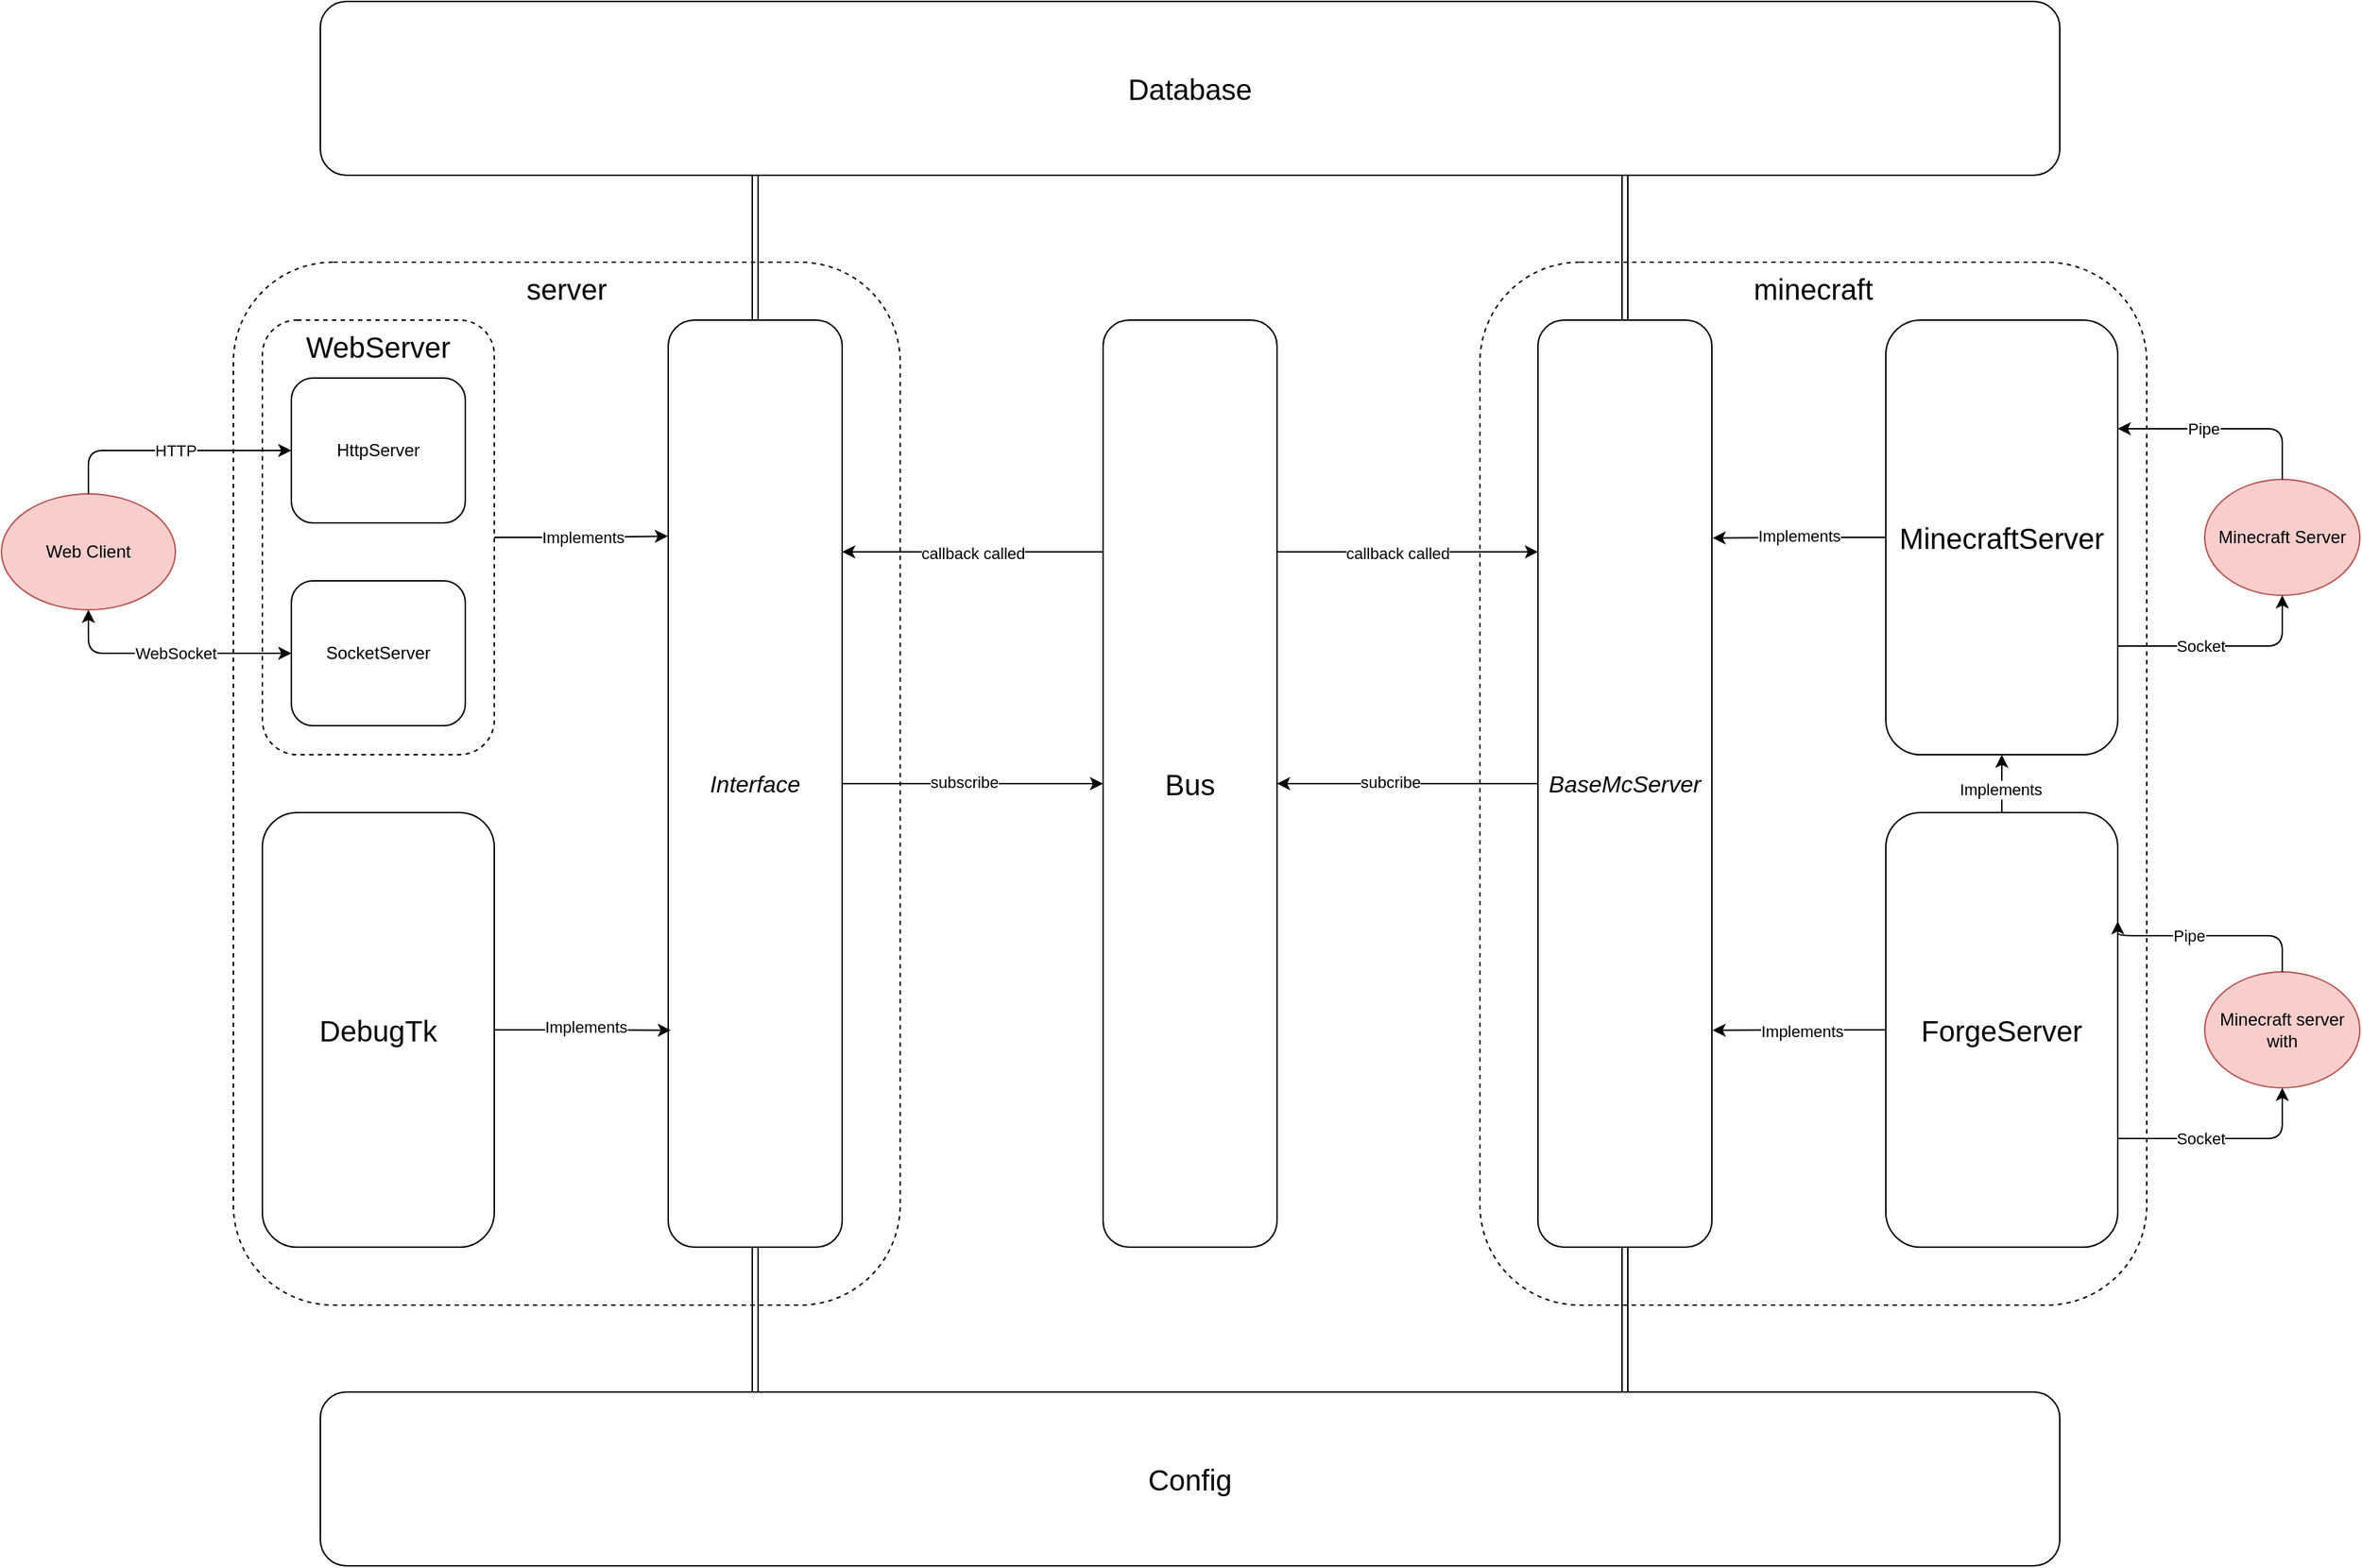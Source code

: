 <mxfile version="26.2.14">
  <diagram name="Page-1" id="CMHXM3hM_cDF9hmJET7N">
    <mxGraphModel dx="1188" dy="767" grid="1" gridSize="10" guides="1" tooltips="1" connect="1" arrows="1" fold="1" page="1" pageScale="1" pageWidth="1654" pageHeight="1169" math="0" shadow="0">
      <root>
        <mxCell id="0" />
        <mxCell id="1" parent="0" />
        <mxCell id="tf1KHoluHONnMfCO3AkE-55" value="server" style="rounded=1;whiteSpace=wrap;html=1;fillColor=none;dashed=1;align=center;verticalAlign=top;horizontal=1;fontSize=20;" vertex="1" parent="1">
          <mxGeometry x="174" y="210" width="460" height="720" as="geometry" />
        </mxCell>
        <mxCell id="tf1KHoluHONnMfCO3AkE-57" value="minecraft" style="rounded=1;whiteSpace=wrap;html=1;fillColor=none;dashed=1;align=center;verticalAlign=top;horizontal=1;fontSize=20;" vertex="1" parent="1">
          <mxGeometry x="1034" y="210" width="460" height="720" as="geometry" />
        </mxCell>
        <mxCell id="tf1KHoluHONnMfCO3AkE-25" style="edgeStyle=orthogonalEdgeStyle;rounded=0;orthogonalLoop=1;jettySize=auto;html=1;exitX=1;exitY=0.5;exitDx=0;exitDy=0;entryX=-0.002;entryY=0.233;entryDx=0;entryDy=0;entryPerimeter=0;" edge="1" parent="1" source="tf1KHoluHONnMfCO3AkE-16" target="tf1KHoluHONnMfCO3AkE-22">
          <mxGeometry relative="1" as="geometry" />
        </mxCell>
        <mxCell id="tf1KHoluHONnMfCO3AkE-26" value="Implements" style="edgeLabel;html=1;align=center;verticalAlign=middle;resizable=0;points=[];" vertex="1" connectable="0" parent="tf1KHoluHONnMfCO3AkE-25">
          <mxGeometry x="0.031" y="-1" relative="1" as="geometry">
            <mxPoint as="offset" />
          </mxGeometry>
        </mxCell>
        <mxCell id="tf1KHoluHONnMfCO3AkE-16" value="WebServer" style="rounded=1;whiteSpace=wrap;html=1;fillColor=none;dashed=1;align=center;verticalAlign=top;horizontal=1;fontSize=20;" vertex="1" parent="1">
          <mxGeometry x="194" y="250" width="160" height="300" as="geometry" />
        </mxCell>
        <mxCell id="tf1KHoluHONnMfCO3AkE-5" style="edgeStyle=orthogonalEdgeStyle;rounded=1;orthogonalLoop=1;jettySize=auto;html=1;exitX=1;exitY=0.75;exitDx=0;exitDy=0;entryX=0.5;entryY=1;entryDx=0;entryDy=0;curved=0;" edge="1" parent="1" source="tf1KHoluHONnMfCO3AkE-1" target="tf1KHoluHONnMfCO3AkE-2">
          <mxGeometry relative="1" as="geometry" />
        </mxCell>
        <mxCell id="tf1KHoluHONnMfCO3AkE-6" value="Socket" style="edgeLabel;html=1;align=center;verticalAlign=middle;resizable=0;points=[];" vertex="1" connectable="0" parent="tf1KHoluHONnMfCO3AkE-5">
          <mxGeometry x="-0.074" relative="1" as="geometry">
            <mxPoint x="-12" as="offset" />
          </mxGeometry>
        </mxCell>
        <mxCell id="tf1KHoluHONnMfCO3AkE-35" style="edgeStyle=orthogonalEdgeStyle;rounded=0;orthogonalLoop=1;jettySize=auto;html=1;exitX=0;exitY=0.5;exitDx=0;exitDy=0;entryX=1.004;entryY=0.235;entryDx=0;entryDy=0;entryPerimeter=0;" edge="1" parent="1" source="tf1KHoluHONnMfCO3AkE-1" target="tf1KHoluHONnMfCO3AkE-33">
          <mxGeometry relative="1" as="geometry" />
        </mxCell>
        <mxCell id="tf1KHoluHONnMfCO3AkE-36" value="Implements" style="edgeLabel;html=1;align=center;verticalAlign=middle;resizable=0;points=[];" vertex="1" connectable="0" parent="tf1KHoluHONnMfCO3AkE-35">
          <mxGeometry x="0.006" y="-2" relative="1" as="geometry">
            <mxPoint as="offset" />
          </mxGeometry>
        </mxCell>
        <mxCell id="tf1KHoluHONnMfCO3AkE-1" value="MinecraftServer" style="rounded=1;whiteSpace=wrap;html=1;fontSize=20;" vertex="1" parent="1">
          <mxGeometry x="1314" y="250" width="160" height="300" as="geometry" />
        </mxCell>
        <mxCell id="tf1KHoluHONnMfCO3AkE-2" value="Minecraft Server" style="ellipse;whiteSpace=wrap;html=1;fillColor=#f8cecc;strokeColor=#b85450;" vertex="1" parent="1">
          <mxGeometry x="1534" y="360" width="107" height="80" as="geometry" />
        </mxCell>
        <mxCell id="tf1KHoluHONnMfCO3AkE-7" style="edgeStyle=orthogonalEdgeStyle;rounded=1;orthogonalLoop=1;jettySize=auto;html=1;exitX=0.5;exitY=0;exitDx=0;exitDy=0;entryX=1;entryY=0.25;entryDx=0;entryDy=0;curved=0;" edge="1" parent="1" source="tf1KHoluHONnMfCO3AkE-2" target="tf1KHoluHONnMfCO3AkE-1">
          <mxGeometry relative="1" as="geometry">
            <mxPoint x="1534" y="360" as="targetPoint" />
            <Array as="points">
              <mxPoint x="1588" y="325" />
            </Array>
          </mxGeometry>
        </mxCell>
        <mxCell id="tf1KHoluHONnMfCO3AkE-8" value="Pipe" style="edgeLabel;html=1;align=center;verticalAlign=middle;resizable=0;points=[];" vertex="1" connectable="0" parent="tf1KHoluHONnMfCO3AkE-7">
          <mxGeometry x="-0.061" relative="1" as="geometry">
            <mxPoint x="-20" as="offset" />
          </mxGeometry>
        </mxCell>
        <mxCell id="tf1KHoluHONnMfCO3AkE-14" style="edgeStyle=orthogonalEdgeStyle;rounded=1;orthogonalLoop=1;jettySize=auto;html=1;exitX=0.5;exitY=1;exitDx=0;exitDy=0;entryX=0;entryY=0.5;entryDx=0;entryDy=0;curved=0;startArrow=classic;startFill=1;" edge="1" parent="1" source="tf1KHoluHONnMfCO3AkE-9" target="tf1KHoluHONnMfCO3AkE-11">
          <mxGeometry relative="1" as="geometry" />
        </mxCell>
        <mxCell id="tf1KHoluHONnMfCO3AkE-15" value="WebSocket" style="edgeLabel;html=1;align=center;verticalAlign=middle;resizable=0;points=[];" vertex="1" connectable="0" parent="tf1KHoluHONnMfCO3AkE-14">
          <mxGeometry x="0.057" relative="1" as="geometry">
            <mxPoint as="offset" />
          </mxGeometry>
        </mxCell>
        <mxCell id="tf1KHoluHONnMfCO3AkE-9" value="Web Client" style="ellipse;whiteSpace=wrap;html=1;fillColor=#f8cecc;strokeColor=#b85450;" vertex="1" parent="1">
          <mxGeometry x="14" y="370" width="120" height="80" as="geometry" />
        </mxCell>
        <mxCell id="tf1KHoluHONnMfCO3AkE-12" style="edgeStyle=orthogonalEdgeStyle;rounded=1;orthogonalLoop=1;jettySize=auto;html=1;exitX=0;exitY=0.5;exitDx=0;exitDy=0;entryX=0.5;entryY=0;entryDx=0;entryDy=0;startArrow=classic;startFill=1;strokeWidth=1;curved=0;strokeColor=default;endWidth=5.411;endArrow=none;" edge="1" parent="1" source="tf1KHoluHONnMfCO3AkE-10" target="tf1KHoluHONnMfCO3AkE-9">
          <mxGeometry relative="1" as="geometry" />
        </mxCell>
        <mxCell id="tf1KHoluHONnMfCO3AkE-13" value="HTTP" style="edgeLabel;html=1;align=center;verticalAlign=middle;resizable=0;points=[];" vertex="1" connectable="0" parent="tf1KHoluHONnMfCO3AkE-12">
          <mxGeometry x="-0.057" relative="1" as="geometry">
            <mxPoint as="offset" />
          </mxGeometry>
        </mxCell>
        <mxCell id="tf1KHoluHONnMfCO3AkE-10" value="HttpServer" style="rounded=1;whiteSpace=wrap;html=1;" vertex="1" parent="1">
          <mxGeometry x="214" y="290" width="120" height="100" as="geometry" />
        </mxCell>
        <mxCell id="tf1KHoluHONnMfCO3AkE-11" value="SocketServer" style="rounded=1;whiteSpace=wrap;html=1;" vertex="1" parent="1">
          <mxGeometry x="214" y="430" width="120" height="100" as="geometry" />
        </mxCell>
        <mxCell id="tf1KHoluHONnMfCO3AkE-21" style="edgeStyle=orthogonalEdgeStyle;rounded=0;orthogonalLoop=1;jettySize=auto;html=1;exitX=0.75;exitY=1;exitDx=0;exitDy=0;entryX=0.5;entryY=0;entryDx=0;entryDy=0;shape=link;" edge="1" parent="1" source="tf1KHoluHONnMfCO3AkE-18" target="tf1KHoluHONnMfCO3AkE-33">
          <mxGeometry relative="1" as="geometry" />
        </mxCell>
        <mxCell id="tf1KHoluHONnMfCO3AkE-32" style="edgeStyle=orthogonalEdgeStyle;rounded=0;orthogonalLoop=1;jettySize=auto;html=1;exitX=0.25;exitY=1;exitDx=0;exitDy=0;entryX=0.5;entryY=0;entryDx=0;entryDy=0;shape=link;" edge="1" parent="1" source="tf1KHoluHONnMfCO3AkE-18" target="tf1KHoluHONnMfCO3AkE-22">
          <mxGeometry relative="1" as="geometry">
            <mxPoint x="534.0" y="150" as="sourcePoint" />
          </mxGeometry>
        </mxCell>
        <mxCell id="tf1KHoluHONnMfCO3AkE-18" value="Database" style="rounded=1;whiteSpace=wrap;html=1;fontSize=20;" vertex="1" parent="1">
          <mxGeometry x="234" y="30" width="1200" height="120" as="geometry" />
        </mxCell>
        <mxCell id="tf1KHoluHONnMfCO3AkE-38" style="edgeStyle=orthogonalEdgeStyle;rounded=0;orthogonalLoop=1;jettySize=auto;html=1;exitX=0.5;exitY=1;exitDx=0;exitDy=0;entryX=0.25;entryY=0;entryDx=0;entryDy=0;shape=link;" edge="1" parent="1" source="tf1KHoluHONnMfCO3AkE-22" target="tf1KHoluHONnMfCO3AkE-37">
          <mxGeometry relative="1" as="geometry" />
        </mxCell>
        <mxCell id="tf1KHoluHONnMfCO3AkE-62" style="edgeStyle=orthogonalEdgeStyle;rounded=0;orthogonalLoop=1;jettySize=auto;html=1;exitX=1;exitY=0.5;exitDx=0;exitDy=0;entryX=0;entryY=0.5;entryDx=0;entryDy=0;" edge="1" parent="1" source="tf1KHoluHONnMfCO3AkE-22" target="tf1KHoluHONnMfCO3AkE-61">
          <mxGeometry relative="1" as="geometry" />
        </mxCell>
        <mxCell id="tf1KHoluHONnMfCO3AkE-64" value="subscribe" style="edgeLabel;html=1;align=center;verticalAlign=middle;resizable=0;points=[];" vertex="1" connectable="0" parent="tf1KHoluHONnMfCO3AkE-62">
          <mxGeometry x="-0.075" y="1" relative="1" as="geometry">
            <mxPoint as="offset" />
          </mxGeometry>
        </mxCell>
        <mxCell id="tf1KHoluHONnMfCO3AkE-22" value="Interface" style="rounded=1;whiteSpace=wrap;html=1;fontSize=16;fontStyle=2" vertex="1" parent="1">
          <mxGeometry x="474" y="250" width="120" height="640" as="geometry" />
        </mxCell>
        <mxCell id="tf1KHoluHONnMfCO3AkE-28" style="edgeStyle=orthogonalEdgeStyle;rounded=0;orthogonalLoop=1;jettySize=auto;html=1;exitX=1;exitY=0.5;exitDx=0;exitDy=0;entryX=0.015;entryY=0.766;entryDx=0;entryDy=0;entryPerimeter=0;" edge="1" parent="1" source="tf1KHoluHONnMfCO3AkE-27" target="tf1KHoluHONnMfCO3AkE-22">
          <mxGeometry relative="1" as="geometry" />
        </mxCell>
        <mxCell id="tf1KHoluHONnMfCO3AkE-29" value="Implements" style="edgeLabel;html=1;align=center;verticalAlign=middle;resizable=0;points=[];" vertex="1" connectable="0" parent="tf1KHoluHONnMfCO3AkE-28">
          <mxGeometry x="0.024" y="2" relative="1" as="geometry">
            <mxPoint as="offset" />
          </mxGeometry>
        </mxCell>
        <mxCell id="tf1KHoluHONnMfCO3AkE-27" value="DebugTk" style="rounded=1;whiteSpace=wrap;html=1;fontSize=20;" vertex="1" parent="1">
          <mxGeometry x="194" y="590" width="160" height="300" as="geometry" />
        </mxCell>
        <mxCell id="tf1KHoluHONnMfCO3AkE-39" style="edgeStyle=orthogonalEdgeStyle;rounded=0;orthogonalLoop=1;jettySize=auto;html=1;exitX=0.5;exitY=1;exitDx=0;exitDy=0;entryX=0.75;entryY=0;entryDx=0;entryDy=0;shape=link;" edge="1" parent="1" source="tf1KHoluHONnMfCO3AkE-33" target="tf1KHoluHONnMfCO3AkE-37">
          <mxGeometry relative="1" as="geometry" />
        </mxCell>
        <mxCell id="tf1KHoluHONnMfCO3AkE-63" style="edgeStyle=orthogonalEdgeStyle;rounded=0;orthogonalLoop=1;jettySize=auto;html=1;exitX=0;exitY=0.5;exitDx=0;exitDy=0;entryX=1;entryY=0.5;entryDx=0;entryDy=0;" edge="1" parent="1" source="tf1KHoluHONnMfCO3AkE-33" target="tf1KHoluHONnMfCO3AkE-61">
          <mxGeometry relative="1" as="geometry" />
        </mxCell>
        <mxCell id="tf1KHoluHONnMfCO3AkE-66" value="subcribe" style="edgeLabel;html=1;align=center;verticalAlign=middle;resizable=0;points=[];" vertex="1" connectable="0" parent="tf1KHoluHONnMfCO3AkE-63">
          <mxGeometry x="0.138" y="-1" relative="1" as="geometry">
            <mxPoint as="offset" />
          </mxGeometry>
        </mxCell>
        <mxCell id="tf1KHoluHONnMfCO3AkE-33" value="BaseMcServer" style="rounded=1;whiteSpace=wrap;html=1;fontSize=16;fontStyle=2;horizontal=1;" vertex="1" parent="1">
          <mxGeometry x="1074" y="250" width="120" height="640" as="geometry" />
        </mxCell>
        <mxCell id="tf1KHoluHONnMfCO3AkE-37" value="Config" style="rounded=1;whiteSpace=wrap;html=1;fontSize=20;" vertex="1" parent="1">
          <mxGeometry x="234" y="990" width="1200" height="120" as="geometry" />
        </mxCell>
        <mxCell id="tf1KHoluHONnMfCO3AkE-40" style="edgeStyle=orthogonalEdgeStyle;rounded=1;orthogonalLoop=1;jettySize=auto;html=1;exitX=1;exitY=0.75;exitDx=0;exitDy=0;entryX=0.5;entryY=1;entryDx=0;entryDy=0;curved=0;" edge="1" parent="1" source="tf1KHoluHONnMfCO3AkE-43" target="tf1KHoluHONnMfCO3AkE-44">
          <mxGeometry relative="1" as="geometry" />
        </mxCell>
        <mxCell id="tf1KHoluHONnMfCO3AkE-41" value="Socket" style="edgeLabel;html=1;align=center;verticalAlign=middle;resizable=0;points=[];" vertex="1" connectable="0" parent="tf1KHoluHONnMfCO3AkE-40">
          <mxGeometry x="-0.074" relative="1" as="geometry">
            <mxPoint x="-12" as="offset" />
          </mxGeometry>
        </mxCell>
        <mxCell id="tf1KHoluHONnMfCO3AkE-47" style="edgeStyle=orthogonalEdgeStyle;rounded=0;orthogonalLoop=1;jettySize=auto;html=1;exitX=0;exitY=0.5;exitDx=0;exitDy=0;entryX=1.004;entryY=0.766;entryDx=0;entryDy=0;entryPerimeter=0;" edge="1" parent="1" source="tf1KHoluHONnMfCO3AkE-43" target="tf1KHoluHONnMfCO3AkE-33">
          <mxGeometry relative="1" as="geometry" />
        </mxCell>
        <mxCell id="tf1KHoluHONnMfCO3AkE-48" value="Implements" style="edgeLabel;html=1;align=center;verticalAlign=middle;resizable=0;points=[];" vertex="1" connectable="0" parent="tf1KHoluHONnMfCO3AkE-47">
          <mxGeometry x="-0.029" y="1" relative="1" as="geometry">
            <mxPoint as="offset" />
          </mxGeometry>
        </mxCell>
        <mxCell id="tf1KHoluHONnMfCO3AkE-49" style="edgeStyle=orthogonalEdgeStyle;rounded=0;orthogonalLoop=1;jettySize=auto;html=1;exitX=0.5;exitY=0;exitDx=0;exitDy=0;entryX=0.5;entryY=1;entryDx=0;entryDy=0;" edge="1" parent="1" source="tf1KHoluHONnMfCO3AkE-43" target="tf1KHoluHONnMfCO3AkE-1">
          <mxGeometry relative="1" as="geometry">
            <mxPoint x="1394" y="580" as="targetPoint" />
          </mxGeometry>
        </mxCell>
        <mxCell id="tf1KHoluHONnMfCO3AkE-50" value="Implements" style="edgeLabel;html=1;align=center;verticalAlign=middle;resizable=0;points=[];" vertex="1" connectable="0" parent="tf1KHoluHONnMfCO3AkE-49">
          <mxGeometry x="-0.2" y="1" relative="1" as="geometry">
            <mxPoint as="offset" />
          </mxGeometry>
        </mxCell>
        <mxCell id="tf1KHoluHONnMfCO3AkE-43" value="ForgeServer" style="rounded=1;whiteSpace=wrap;html=1;fontSize=20;" vertex="1" parent="1">
          <mxGeometry x="1314" y="590" width="160" height="300" as="geometry" />
        </mxCell>
        <mxCell id="tf1KHoluHONnMfCO3AkE-44" value="Minecraft server with" style="ellipse;whiteSpace=wrap;html=1;fillColor=#f8cecc;strokeColor=#b85450;" vertex="1" parent="1">
          <mxGeometry x="1534" y="700" width="107" height="80" as="geometry" />
        </mxCell>
        <mxCell id="tf1KHoluHONnMfCO3AkE-45" style="edgeStyle=orthogonalEdgeStyle;rounded=1;orthogonalLoop=1;jettySize=auto;html=1;exitX=0.5;exitY=0;exitDx=0;exitDy=0;entryX=1;entryY=0.25;entryDx=0;entryDy=0;curved=0;" edge="1" parent="1" source="tf1KHoluHONnMfCO3AkE-44" target="tf1KHoluHONnMfCO3AkE-43">
          <mxGeometry relative="1" as="geometry">
            <mxPoint x="1534" y="660" as="targetPoint" />
            <Array as="points">
              <mxPoint x="1587" y="675" />
            </Array>
          </mxGeometry>
        </mxCell>
        <mxCell id="tf1KHoluHONnMfCO3AkE-46" value="Pipe" style="edgeLabel;html=1;align=center;verticalAlign=middle;resizable=0;points=[];" vertex="1" connectable="0" parent="tf1KHoluHONnMfCO3AkE-45">
          <mxGeometry x="-0.061" relative="1" as="geometry">
            <mxPoint x="-20" as="offset" />
          </mxGeometry>
        </mxCell>
        <mxCell id="tf1KHoluHONnMfCO3AkE-67" style="edgeStyle=orthogonalEdgeStyle;rounded=0;orthogonalLoop=1;jettySize=auto;html=1;exitX=0;exitY=0.25;exitDx=0;exitDy=0;entryX=1;entryY=0.25;entryDx=0;entryDy=0;" edge="1" parent="1" source="tf1KHoluHONnMfCO3AkE-61" target="tf1KHoluHONnMfCO3AkE-22">
          <mxGeometry relative="1" as="geometry" />
        </mxCell>
        <mxCell id="tf1KHoluHONnMfCO3AkE-68" value="callback called" style="edgeLabel;html=1;align=center;verticalAlign=middle;resizable=0;points=[];" vertex="1" connectable="0" parent="tf1KHoluHONnMfCO3AkE-67">
          <mxGeometry x="0.004" y="1" relative="1" as="geometry">
            <mxPoint as="offset" />
          </mxGeometry>
        </mxCell>
        <mxCell id="tf1KHoluHONnMfCO3AkE-69" style="edgeStyle=orthogonalEdgeStyle;rounded=0;orthogonalLoop=1;jettySize=auto;html=1;exitX=1;exitY=0.25;exitDx=0;exitDy=0;entryX=0;entryY=0.25;entryDx=0;entryDy=0;" edge="1" parent="1" source="tf1KHoluHONnMfCO3AkE-61" target="tf1KHoluHONnMfCO3AkE-33">
          <mxGeometry relative="1" as="geometry" />
        </mxCell>
        <mxCell id="tf1KHoluHONnMfCO3AkE-70" value="callback called" style="edgeLabel;html=1;align=center;verticalAlign=middle;resizable=0;points=[];" vertex="1" connectable="0" parent="tf1KHoluHONnMfCO3AkE-69">
          <mxGeometry x="-0.078" y="-1" relative="1" as="geometry">
            <mxPoint as="offset" />
          </mxGeometry>
        </mxCell>
        <mxCell id="tf1KHoluHONnMfCO3AkE-61" value="Bus" style="rounded=1;whiteSpace=wrap;html=1;fontSize=20;" vertex="1" parent="1">
          <mxGeometry x="774" y="250" width="120" height="640" as="geometry" />
        </mxCell>
      </root>
    </mxGraphModel>
  </diagram>
</mxfile>
